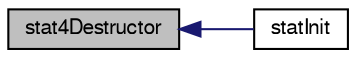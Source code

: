 digraph "stat4Destructor"
{
  edge [fontname="FreeSans",fontsize="10",labelfontname="FreeSans",labelfontsize="10"];
  node [fontname="FreeSans",fontsize="10",shape=record];
  rankdir="LR";
  Node826124 [label="stat4Destructor",height=0.2,width=0.4,color="black", fillcolor="grey75", style="filled", fontcolor="black"];
  Node826124 -> Node826125 [dir="back",color="midnightblue",fontsize="10",style="solid",fontname="FreeSans"];
  Node826125 [label="statInit",height=0.2,width=0.4,color="black", fillcolor="white", style="filled",URL="$sqlite3_8c.html#aac2f12d5891bace13cabf65d06e962f5"];
}
